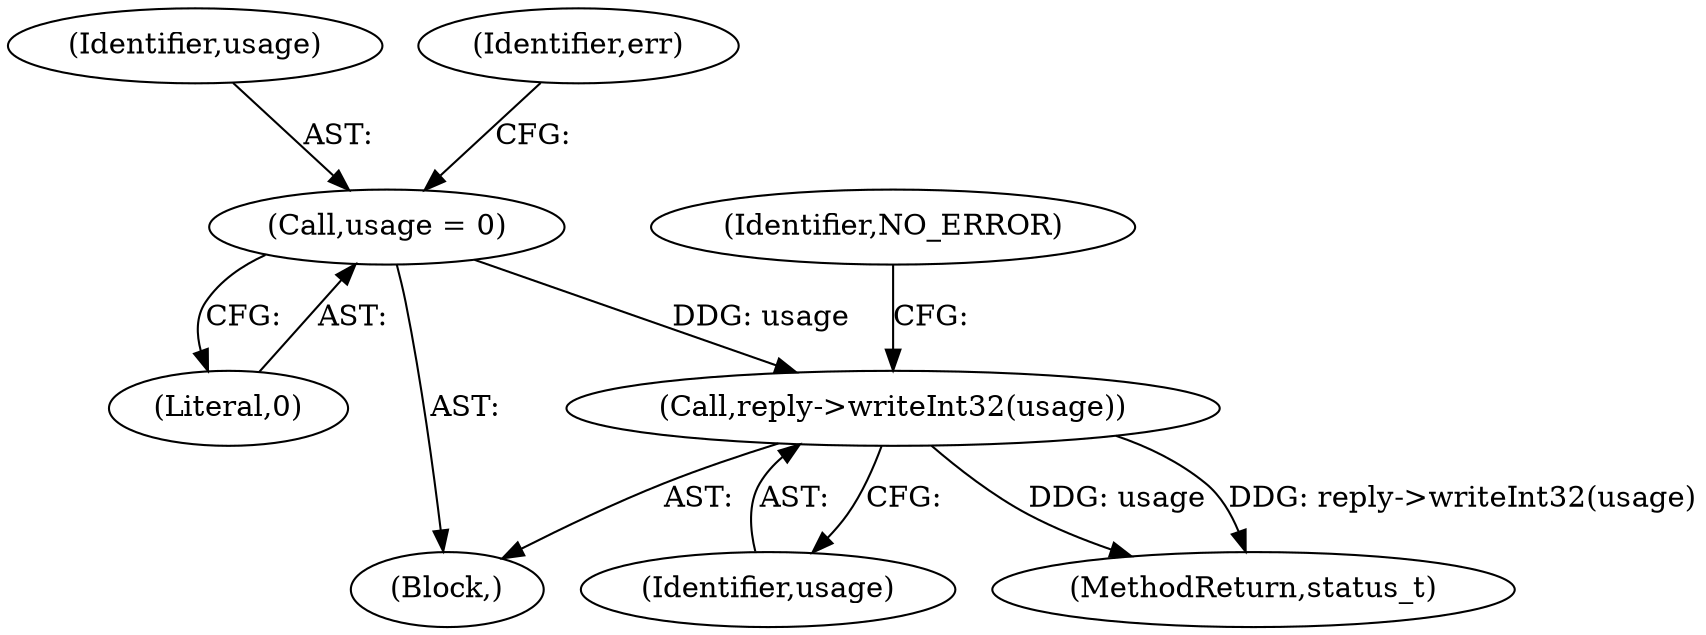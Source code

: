 digraph "0_Android_295c883fe3105b19bcd0f9e07d54c6b589fc5bff@API" {
"1000628" [label="(Call,reply->writeInt32(usage))"];
"1000615" [label="(Call,usage = 0)"];
"1000617" [label="(Literal,0)"];
"1000616" [label="(Identifier,usage)"];
"1000628" [label="(Call,reply->writeInt32(usage))"];
"1000615" [label="(Call,usage = 0)"];
"1000620" [label="(Identifier,err)"];
"1000629" [label="(Identifier,usage)"];
"1000599" [label="(Block,)"];
"1000631" [label="(Identifier,NO_ERROR)"];
"1001343" [label="(MethodReturn,status_t)"];
"1000628" -> "1000599"  [label="AST: "];
"1000628" -> "1000629"  [label="CFG: "];
"1000629" -> "1000628"  [label="AST: "];
"1000631" -> "1000628"  [label="CFG: "];
"1000628" -> "1001343"  [label="DDG: usage"];
"1000628" -> "1001343"  [label="DDG: reply->writeInt32(usage)"];
"1000615" -> "1000628"  [label="DDG: usage"];
"1000615" -> "1000599"  [label="AST: "];
"1000615" -> "1000617"  [label="CFG: "];
"1000616" -> "1000615"  [label="AST: "];
"1000617" -> "1000615"  [label="AST: "];
"1000620" -> "1000615"  [label="CFG: "];
}
